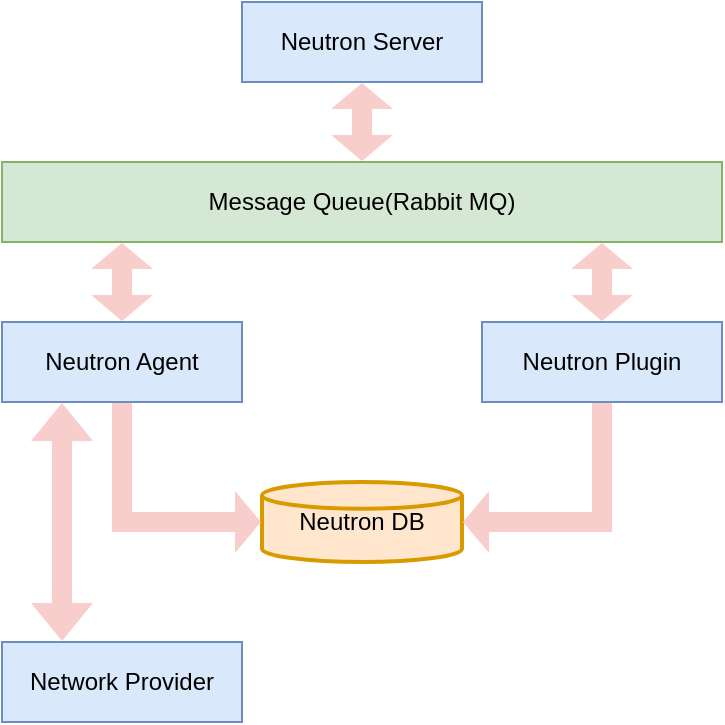 <mxfile version="21.2.9" type="github">
  <diagram name="Page-1" id="d5pYAc2KOZHMlRtgFoOy">
    <mxGraphModel dx="1226" dy="678" grid="1" gridSize="10" guides="1" tooltips="1" connect="1" arrows="1" fold="1" page="1" pageScale="1" pageWidth="850" pageHeight="1100" background="none" math="0" shadow="0">
      <root>
        <mxCell id="0" />
        <mxCell id="1" parent="0" />
        <mxCell id="ekN6KDz8dxtOQ43JhbNb-2" value="Neutron Server" style="rounded=0;whiteSpace=wrap;html=1;fillColor=#dae8fc;strokeColor=#6c8ebf;" vertex="1" parent="1">
          <mxGeometry x="320" y="160" width="120" height="40" as="geometry" />
        </mxCell>
        <mxCell id="ekN6KDz8dxtOQ43JhbNb-3" value="Message Queue(Rabbit MQ)" style="rounded=0;whiteSpace=wrap;html=1;fillColor=#d5e8d4;strokeColor=#82b366;" vertex="1" parent="1">
          <mxGeometry x="200" y="240" width="360" height="40" as="geometry" />
        </mxCell>
        <mxCell id="ekN6KDz8dxtOQ43JhbNb-4" value="Neutron Agent" style="rounded=0;whiteSpace=wrap;html=1;fillColor=#dae8fc;strokeColor=#6c8ebf;" vertex="1" parent="1">
          <mxGeometry x="200" y="320" width="120" height="40" as="geometry" />
        </mxCell>
        <mxCell id="ekN6KDz8dxtOQ43JhbNb-5" value="Neutron Plugin" style="rounded=0;whiteSpace=wrap;html=1;fillColor=#dae8fc;strokeColor=#6c8ebf;" vertex="1" parent="1">
          <mxGeometry x="440" y="320" width="120" height="40" as="geometry" />
        </mxCell>
        <mxCell id="ekN6KDz8dxtOQ43JhbNb-9" value="Neutron DB" style="strokeWidth=2;html=1;shape=mxgraph.flowchart.database;whiteSpace=wrap;fillColor=#ffe6cc;strokeColor=#d79b00;" vertex="1" parent="1">
          <mxGeometry x="330" y="400" width="100" height="40" as="geometry" />
        </mxCell>
        <mxCell id="ekN6KDz8dxtOQ43JhbNb-10" value="Network Provider" style="rounded=0;whiteSpace=wrap;html=1;fillColor=#dae8fc;strokeColor=#6c8ebf;" vertex="1" parent="1">
          <mxGeometry x="200" y="480" width="120" height="40" as="geometry" />
        </mxCell>
        <mxCell id="ekN6KDz8dxtOQ43JhbNb-11" value="" style="shape=flexArrow;endArrow=classic;startArrow=classic;html=1;rounded=0;entryX=0.5;entryY=1;entryDx=0;entryDy=0;exitX=0.5;exitY=0;exitDx=0;exitDy=0;fillColor=#f8cecc;strokeColor=none;endSize=4;startSize=4;targetPerimeterSpacing=0;sourcePerimeterSpacing=0;shadow=0;strokeWidth=1;" edge="1" parent="1" source="ekN6KDz8dxtOQ43JhbNb-3" target="ekN6KDz8dxtOQ43JhbNb-2">
          <mxGeometry width="100" height="100" relative="1" as="geometry">
            <mxPoint x="710" y="250" as="sourcePoint" />
            <mxPoint x="810" y="150" as="targetPoint" />
          </mxGeometry>
        </mxCell>
        <mxCell id="ekN6KDz8dxtOQ43JhbNb-12" value="" style="shape=flexArrow;endArrow=classic;startArrow=classic;html=1;rounded=0;exitX=0.5;exitY=0;exitDx=0;exitDy=0;fillColor=#f8cecc;strokeColor=none;endSize=4;startSize=4;targetPerimeterSpacing=0;sourcePerimeterSpacing=0;shadow=0;" edge="1" parent="1" source="ekN6KDz8dxtOQ43JhbNb-4">
          <mxGeometry width="100" height="100" relative="1" as="geometry">
            <mxPoint x="390" y="250" as="sourcePoint" />
            <mxPoint x="260" y="280" as="targetPoint" />
          </mxGeometry>
        </mxCell>
        <mxCell id="ekN6KDz8dxtOQ43JhbNb-15" value="" style="shape=flexArrow;endArrow=classic;startArrow=classic;html=1;rounded=0;exitX=0.5;exitY=0;exitDx=0;exitDy=0;endSize=4;startSize=4;fillColor=#f8cecc;strokeColor=none;" edge="1" parent="1" source="ekN6KDz8dxtOQ43JhbNb-5">
          <mxGeometry width="100" height="100" relative="1" as="geometry">
            <mxPoint x="370" y="410" as="sourcePoint" />
            <mxPoint x="500" y="280" as="targetPoint" />
          </mxGeometry>
        </mxCell>
        <mxCell id="ekN6KDz8dxtOQ43JhbNb-17" value="" style="shape=flexArrow;endArrow=classic;html=1;rounded=0;exitX=0.5;exitY=1;exitDx=0;exitDy=0;entryX=0;entryY=0.5;entryDx=0;entryDy=0;entryPerimeter=0;endSize=4;startSize=4;fillColor=#f8cecc;strokeColor=none;" edge="1" parent="1" source="ekN6KDz8dxtOQ43JhbNb-4" target="ekN6KDz8dxtOQ43JhbNb-9">
          <mxGeometry width="50" height="50" relative="1" as="geometry">
            <mxPoint x="400" y="380" as="sourcePoint" />
            <mxPoint x="450" y="330" as="targetPoint" />
            <Array as="points">
              <mxPoint x="260" y="420" />
            </Array>
          </mxGeometry>
        </mxCell>
        <mxCell id="ekN6KDz8dxtOQ43JhbNb-18" value="" style="shape=flexArrow;endArrow=classic;html=1;rounded=0;exitX=0.5;exitY=1;exitDx=0;exitDy=0;entryX=1;entryY=0.5;entryDx=0;entryDy=0;entryPerimeter=0;endSize=4;startSize=4;fillColor=#f8cecc;strokeColor=none;" edge="1" parent="1" source="ekN6KDz8dxtOQ43JhbNb-5" target="ekN6KDz8dxtOQ43JhbNb-9">
          <mxGeometry width="50" height="50" relative="1" as="geometry">
            <mxPoint x="620" y="520" as="sourcePoint" />
            <mxPoint x="670" y="470" as="targetPoint" />
            <Array as="points">
              <mxPoint x="500" y="420" />
            </Array>
          </mxGeometry>
        </mxCell>
        <mxCell id="ekN6KDz8dxtOQ43JhbNb-21" value="" style="endArrow=classic;startArrow=classic;html=1;rounded=0;entryX=0.25;entryY=1;entryDx=0;entryDy=0;exitX=0.25;exitY=0;exitDx=0;exitDy=0;fillColor=#f8cecc;strokeColor=none;shape=flexArrow;endSize=6;startSize=6;" edge="1" parent="1" source="ekN6KDz8dxtOQ43JhbNb-10" target="ekN6KDz8dxtOQ43JhbNb-4">
          <mxGeometry width="50" height="50" relative="1" as="geometry">
            <mxPoint x="400" y="380" as="sourcePoint" />
            <mxPoint x="450" y="330" as="targetPoint" />
          </mxGeometry>
        </mxCell>
      </root>
    </mxGraphModel>
  </diagram>
</mxfile>
